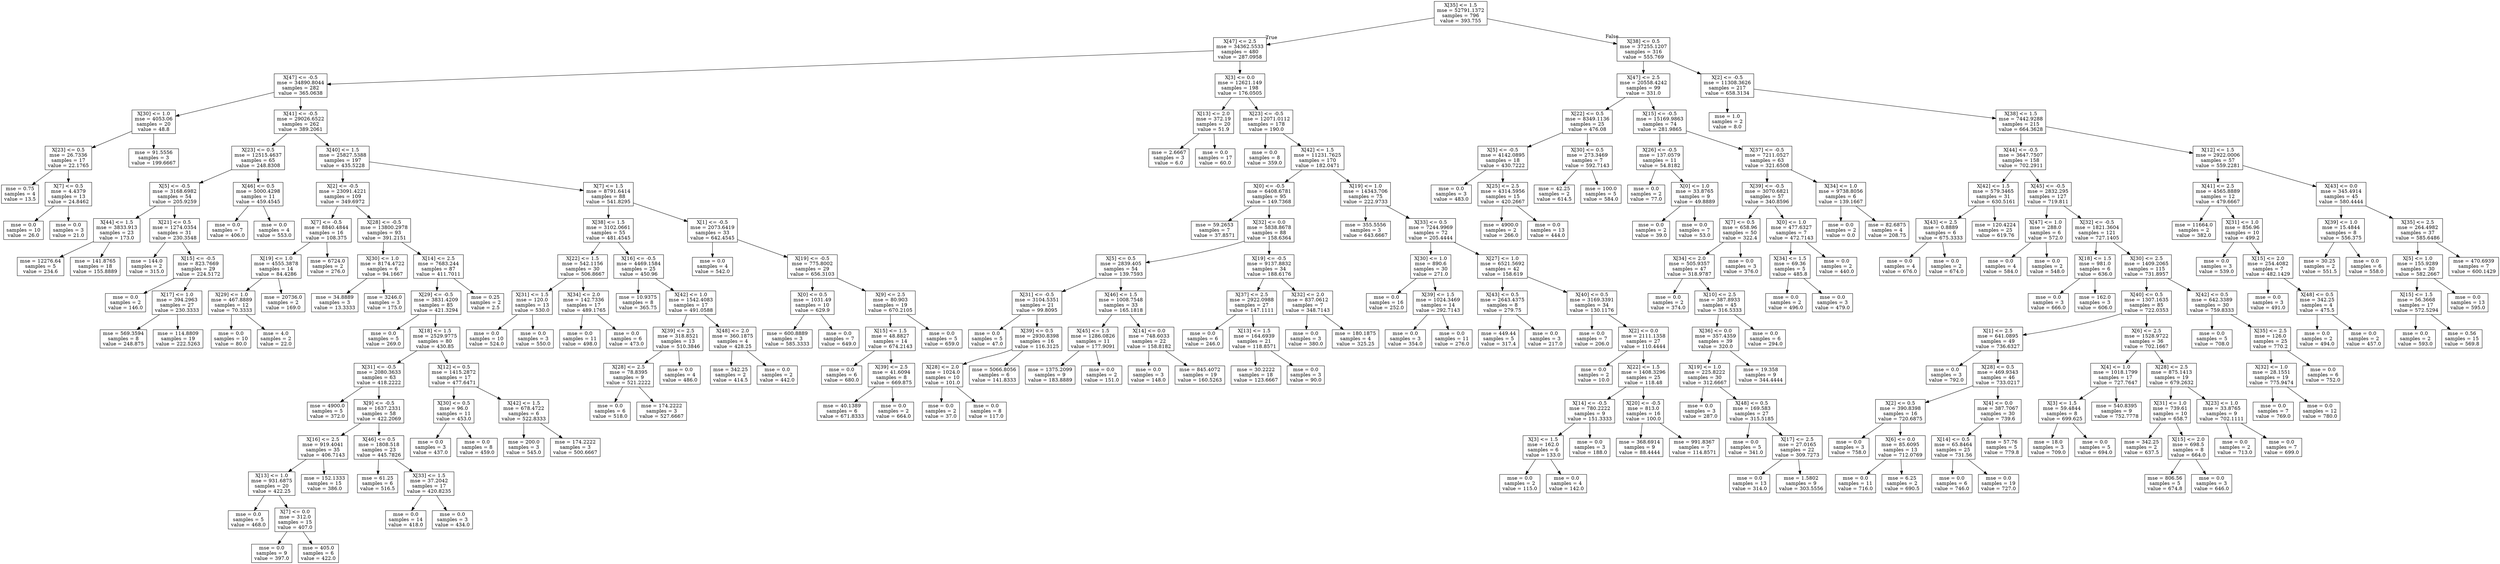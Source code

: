 digraph Tree {
node [shape=box] ;
0 [label="X[35] <= 1.5\nmse = 52791.1372\nsamples = 796\nvalue = 393.755"] ;
1 [label="X[47] <= 2.5\nmse = 34362.5533\nsamples = 480\nvalue = 287.0958"] ;
0 -> 1 [labeldistance=2.5, labelangle=45, headlabel="True"] ;
2 [label="X[47] <= -0.5\nmse = 34890.8044\nsamples = 282\nvalue = 365.0638"] ;
1 -> 2 ;
3 [label="X[30] <= 1.0\nmse = 4053.06\nsamples = 20\nvalue = 48.8"] ;
2 -> 3 ;
4 [label="X[23] <= 0.5\nmse = 26.7336\nsamples = 17\nvalue = 22.1765"] ;
3 -> 4 ;
5 [label="mse = 0.75\nsamples = 4\nvalue = 13.5"] ;
4 -> 5 ;
6 [label="X[7] <= 0.5\nmse = 4.4379\nsamples = 13\nvalue = 24.8462"] ;
4 -> 6 ;
7 [label="mse = 0.0\nsamples = 10\nvalue = 26.0"] ;
6 -> 7 ;
8 [label="mse = 0.0\nsamples = 3\nvalue = 21.0"] ;
6 -> 8 ;
9 [label="mse = 91.5556\nsamples = 3\nvalue = 199.6667"] ;
3 -> 9 ;
10 [label="X[41] <= -0.5\nmse = 29026.6522\nsamples = 262\nvalue = 389.2061"] ;
2 -> 10 ;
11 [label="X[23] <= 0.5\nmse = 12515.4637\nsamples = 65\nvalue = 248.8308"] ;
10 -> 11 ;
12 [label="X[5] <= -0.5\nmse = 3168.6982\nsamples = 54\nvalue = 205.9259"] ;
11 -> 12 ;
13 [label="X[44] <= 1.5\nmse = 3833.913\nsamples = 23\nvalue = 173.0"] ;
12 -> 13 ;
14 [label="mse = 12276.64\nsamples = 5\nvalue = 234.6"] ;
13 -> 14 ;
15 [label="mse = 141.8765\nsamples = 18\nvalue = 155.8889"] ;
13 -> 15 ;
16 [label="X[21] <= 0.5\nmse = 1274.0354\nsamples = 31\nvalue = 230.3548"] ;
12 -> 16 ;
17 [label="mse = 144.0\nsamples = 2\nvalue = 315.0"] ;
16 -> 17 ;
18 [label="X[15] <= -0.5\nmse = 823.7669\nsamples = 29\nvalue = 224.5172"] ;
16 -> 18 ;
19 [label="mse = 0.0\nsamples = 2\nvalue = 146.0"] ;
18 -> 19 ;
20 [label="X[17] <= 1.0\nmse = 394.2963\nsamples = 27\nvalue = 230.3333"] ;
18 -> 20 ;
21 [label="mse = 569.3594\nsamples = 8\nvalue = 248.875"] ;
20 -> 21 ;
22 [label="mse = 114.8809\nsamples = 19\nvalue = 222.5263"] ;
20 -> 22 ;
23 [label="X[46] <= 0.5\nmse = 5000.4298\nsamples = 11\nvalue = 459.4545"] ;
11 -> 23 ;
24 [label="mse = 0.0\nsamples = 7\nvalue = 406.0"] ;
23 -> 24 ;
25 [label="mse = 0.0\nsamples = 4\nvalue = 553.0"] ;
23 -> 25 ;
26 [label="X[40] <= 1.5\nmse = 25827.5388\nsamples = 197\nvalue = 435.5228"] ;
10 -> 26 ;
27 [label="X[2] <= -0.5\nmse = 23091.4221\nsamples = 109\nvalue = 349.6972"] ;
26 -> 27 ;
28 [label="X[7] <= -0.5\nmse = 8840.4844\nsamples = 16\nvalue = 108.375"] ;
27 -> 28 ;
29 [label="X[19] <= 1.0\nmse = 4555.3878\nsamples = 14\nvalue = 84.4286"] ;
28 -> 29 ;
30 [label="X[29] <= 1.0\nmse = 467.8889\nsamples = 12\nvalue = 70.3333"] ;
29 -> 30 ;
31 [label="mse = 0.0\nsamples = 10\nvalue = 80.0"] ;
30 -> 31 ;
32 [label="mse = 4.0\nsamples = 2\nvalue = 22.0"] ;
30 -> 32 ;
33 [label="mse = 20736.0\nsamples = 2\nvalue = 169.0"] ;
29 -> 33 ;
34 [label="mse = 6724.0\nsamples = 2\nvalue = 276.0"] ;
28 -> 34 ;
35 [label="X[28] <= -0.5\nmse = 13800.2978\nsamples = 93\nvalue = 391.2151"] ;
27 -> 35 ;
36 [label="X[30] <= 1.0\nmse = 8174.4722\nsamples = 6\nvalue = 94.1667"] ;
35 -> 36 ;
37 [label="mse = 34.8889\nsamples = 3\nvalue = 13.3333"] ;
36 -> 37 ;
38 [label="mse = 3246.0\nsamples = 3\nvalue = 175.0"] ;
36 -> 38 ;
39 [label="X[14] <= 2.5\nmse = 7683.244\nsamples = 87\nvalue = 411.7011"] ;
35 -> 39 ;
40 [label="X[29] <= -0.5\nmse = 3831.4209\nsamples = 85\nvalue = 421.3294"] ;
39 -> 40 ;
41 [label="mse = 0.0\nsamples = 5\nvalue = 269.0"] ;
40 -> 41 ;
42 [label="X[18] <= 1.5\nmse = 2529.9775\nsamples = 80\nvalue = 430.85"] ;
40 -> 42 ;
43 [label="X[31] <= -0.5\nmse = 2080.3633\nsamples = 63\nvalue = 418.2222"] ;
42 -> 43 ;
44 [label="mse = 4900.0\nsamples = 5\nvalue = 372.0"] ;
43 -> 44 ;
45 [label="X[9] <= -0.5\nmse = 1637.2331\nsamples = 58\nvalue = 422.2069"] ;
43 -> 45 ;
46 [label="X[16] <= 2.5\nmse = 919.4041\nsamples = 35\nvalue = 406.7143"] ;
45 -> 46 ;
47 [label="X[13] <= 1.0\nmse = 931.6875\nsamples = 20\nvalue = 422.25"] ;
46 -> 47 ;
48 [label="mse = 0.0\nsamples = 5\nvalue = 468.0"] ;
47 -> 48 ;
49 [label="X[7] <= 0.0\nmse = 312.0\nsamples = 15\nvalue = 407.0"] ;
47 -> 49 ;
50 [label="mse = 0.0\nsamples = 9\nvalue = 397.0"] ;
49 -> 50 ;
51 [label="mse = 405.0\nsamples = 6\nvalue = 422.0"] ;
49 -> 51 ;
52 [label="mse = 152.1333\nsamples = 15\nvalue = 386.0"] ;
46 -> 52 ;
53 [label="X[46] <= 0.5\nmse = 1808.518\nsamples = 23\nvalue = 445.7826"] ;
45 -> 53 ;
54 [label="mse = 61.25\nsamples = 6\nvalue = 516.5"] ;
53 -> 54 ;
55 [label="X[33] <= 1.5\nmse = 37.2042\nsamples = 17\nvalue = 420.8235"] ;
53 -> 55 ;
56 [label="mse = 0.0\nsamples = 14\nvalue = 418.0"] ;
55 -> 56 ;
57 [label="mse = 0.0\nsamples = 3\nvalue = 434.0"] ;
55 -> 57 ;
58 [label="X[12] <= 0.5\nmse = 1415.2872\nsamples = 17\nvalue = 477.6471"] ;
42 -> 58 ;
59 [label="X[30] <= 0.5\nmse = 96.0\nsamples = 11\nvalue = 453.0"] ;
58 -> 59 ;
60 [label="mse = 0.0\nsamples = 3\nvalue = 437.0"] ;
59 -> 60 ;
61 [label="mse = 0.0\nsamples = 8\nvalue = 459.0"] ;
59 -> 61 ;
62 [label="X[42] <= 1.5\nmse = 678.4722\nsamples = 6\nvalue = 522.8333"] ;
58 -> 62 ;
63 [label="mse = 200.0\nsamples = 3\nvalue = 545.0"] ;
62 -> 63 ;
64 [label="mse = 174.2222\nsamples = 3\nvalue = 500.6667"] ;
62 -> 64 ;
65 [label="mse = 0.25\nsamples = 2\nvalue = 2.5"] ;
39 -> 65 ;
66 [label="X[7] <= 1.5\nmse = 8791.6414\nsamples = 88\nvalue = 541.8295"] ;
26 -> 66 ;
67 [label="X[38] <= 1.5\nmse = 3102.0661\nsamples = 55\nvalue = 481.4545"] ;
66 -> 67 ;
68 [label="X[22] <= 1.5\nmse = 542.1156\nsamples = 30\nvalue = 506.8667"] ;
67 -> 68 ;
69 [label="X[31] <= 1.5\nmse = 120.0\nsamples = 13\nvalue = 530.0"] ;
68 -> 69 ;
70 [label="mse = 0.0\nsamples = 10\nvalue = 524.0"] ;
69 -> 70 ;
71 [label="mse = 0.0\nsamples = 3\nvalue = 550.0"] ;
69 -> 71 ;
72 [label="X[34] <= 2.0\nmse = 142.7336\nsamples = 17\nvalue = 489.1765"] ;
68 -> 72 ;
73 [label="mse = 0.0\nsamples = 11\nvalue = 498.0"] ;
72 -> 73 ;
74 [label="mse = 0.0\nsamples = 6\nvalue = 473.0"] ;
72 -> 74 ;
75 [label="X[16] <= -0.5\nmse = 4469.1584\nsamples = 25\nvalue = 450.96"] ;
67 -> 75 ;
76 [label="mse = 10.9375\nsamples = 8\nvalue = 365.75"] ;
75 -> 76 ;
77 [label="X[42] <= 1.0\nmse = 1542.4083\nsamples = 17\nvalue = 491.0588"] ;
75 -> 77 ;
78 [label="X[39] <= 2.5\nmse = 318.8521\nsamples = 13\nvalue = 510.3846"] ;
77 -> 78 ;
79 [label="X[28] <= 2.5\nmse = 78.8395\nsamples = 9\nvalue = 521.2222"] ;
78 -> 79 ;
80 [label="mse = 0.0\nsamples = 6\nvalue = 518.0"] ;
79 -> 80 ;
81 [label="mse = 174.2222\nsamples = 3\nvalue = 527.6667"] ;
79 -> 81 ;
82 [label="mse = 0.0\nsamples = 4\nvalue = 486.0"] ;
78 -> 82 ;
83 [label="X[48] <= 2.0\nmse = 360.1875\nsamples = 4\nvalue = 428.25"] ;
77 -> 83 ;
84 [label="mse = 342.25\nsamples = 2\nvalue = 414.5"] ;
83 -> 84 ;
85 [label="mse = 0.0\nsamples = 2\nvalue = 442.0"] ;
83 -> 85 ;
86 [label="X[1] <= -0.5\nmse = 2073.6419\nsamples = 33\nvalue = 642.4545"] ;
66 -> 86 ;
87 [label="mse = 0.0\nsamples = 4\nvalue = 542.0"] ;
86 -> 87 ;
88 [label="X[19] <= -0.5\nmse = 775.8002\nsamples = 29\nvalue = 656.3103"] ;
86 -> 88 ;
89 [label="X[0] <= 0.5\nmse = 1031.49\nsamples = 10\nvalue = 629.9"] ;
88 -> 89 ;
90 [label="mse = 600.8889\nsamples = 3\nvalue = 585.3333"] ;
89 -> 90 ;
91 [label="mse = 0.0\nsamples = 7\nvalue = 649.0"] ;
89 -> 91 ;
92 [label="X[9] <= 2.5\nmse = 80.903\nsamples = 19\nvalue = 670.2105"] ;
88 -> 92 ;
93 [label="X[15] <= 1.5\nmse = 48.8827\nsamples = 14\nvalue = 674.2143"] ;
92 -> 93 ;
94 [label="mse = 0.0\nsamples = 6\nvalue = 680.0"] ;
93 -> 94 ;
95 [label="X[39] <= 2.5\nmse = 41.6094\nsamples = 8\nvalue = 669.875"] ;
93 -> 95 ;
96 [label="mse = 40.1389\nsamples = 6\nvalue = 671.8333"] ;
95 -> 96 ;
97 [label="mse = 0.0\nsamples = 2\nvalue = 664.0"] ;
95 -> 97 ;
98 [label="mse = 0.0\nsamples = 5\nvalue = 659.0"] ;
92 -> 98 ;
99 [label="X[3] <= 0.0\nmse = 12621.149\nsamples = 198\nvalue = 176.0505"] ;
1 -> 99 ;
100 [label="X[13] <= 2.0\nmse = 372.19\nsamples = 20\nvalue = 51.9"] ;
99 -> 100 ;
101 [label="mse = 2.6667\nsamples = 3\nvalue = 6.0"] ;
100 -> 101 ;
102 [label="mse = 0.0\nsamples = 17\nvalue = 60.0"] ;
100 -> 102 ;
103 [label="X[23] <= -0.5\nmse = 12071.0112\nsamples = 178\nvalue = 190.0"] ;
99 -> 103 ;
104 [label="mse = 0.0\nsamples = 8\nvalue = 359.0"] ;
103 -> 104 ;
105 [label="X[42] <= 1.5\nmse = 11231.7625\nsamples = 170\nvalue = 182.0471"] ;
103 -> 105 ;
106 [label="X[0] <= -0.5\nmse = 6408.6781\nsamples = 95\nvalue = 149.7368"] ;
105 -> 106 ;
107 [label="mse = 59.2653\nsamples = 7\nvalue = 37.8571"] ;
106 -> 107 ;
108 [label="X[32] <= 0.0\nmse = 5838.8678\nsamples = 88\nvalue = 158.6364"] ;
106 -> 108 ;
109 [label="X[5] <= 0.5\nmse = 2839.405\nsamples = 54\nvalue = 139.7593"] ;
108 -> 109 ;
110 [label="X[31] <= -0.5\nmse = 3104.5351\nsamples = 21\nvalue = 99.8095"] ;
109 -> 110 ;
111 [label="mse = 0.0\nsamples = 5\nvalue = 47.0"] ;
110 -> 111 ;
112 [label="X[39] <= 0.5\nmse = 2930.8398\nsamples = 16\nvalue = 116.3125"] ;
110 -> 112 ;
113 [label="X[28] <= 2.0\nmse = 1024.0\nsamples = 10\nvalue = 101.0"] ;
112 -> 113 ;
114 [label="mse = 0.0\nsamples = 2\nvalue = 37.0"] ;
113 -> 114 ;
115 [label="mse = 0.0\nsamples = 8\nvalue = 117.0"] ;
113 -> 115 ;
116 [label="mse = 5066.8056\nsamples = 6\nvalue = 141.8333"] ;
112 -> 116 ;
117 [label="X[46] <= 1.5\nmse = 1008.7548\nsamples = 33\nvalue = 165.1818"] ;
109 -> 117 ;
118 [label="X[45] <= 1.5\nmse = 1286.0826\nsamples = 11\nvalue = 177.9091"] ;
117 -> 118 ;
119 [label="mse = 1375.2099\nsamples = 9\nvalue = 183.8889"] ;
118 -> 119 ;
120 [label="mse = 0.0\nsamples = 2\nvalue = 151.0"] ;
118 -> 120 ;
121 [label="X[14] <= 0.0\nmse = 748.6033\nsamples = 22\nvalue = 158.8182"] ;
117 -> 121 ;
122 [label="mse = 0.0\nsamples = 3\nvalue = 148.0"] ;
121 -> 122 ;
123 [label="mse = 845.4072\nsamples = 19\nvalue = 160.5263"] ;
121 -> 123 ;
124 [label="X[19] <= -0.5\nmse = 9137.8832\nsamples = 34\nvalue = 188.6176"] ;
108 -> 124 ;
125 [label="X[37] <= 2.5\nmse = 2922.0988\nsamples = 27\nvalue = 147.1111"] ;
124 -> 125 ;
126 [label="mse = 0.0\nsamples = 6\nvalue = 246.0"] ;
125 -> 126 ;
127 [label="X[13] <= 1.5\nmse = 164.6939\nsamples = 21\nvalue = 118.8571"] ;
125 -> 127 ;
128 [label="mse = 30.2222\nsamples = 18\nvalue = 123.6667"] ;
127 -> 128 ;
129 [label="mse = 0.0\nsamples = 3\nvalue = 90.0"] ;
127 -> 129 ;
130 [label="X[32] <= 2.0\nmse = 837.0612\nsamples = 7\nvalue = 348.7143"] ;
124 -> 130 ;
131 [label="mse = 0.0\nsamples = 3\nvalue = 380.0"] ;
130 -> 131 ;
132 [label="mse = 180.1875\nsamples = 4\nvalue = 325.25"] ;
130 -> 132 ;
133 [label="X[19] <= 1.0\nmse = 14343.706\nsamples = 75\nvalue = 222.9733"] ;
105 -> 133 ;
134 [label="mse = 355.5556\nsamples = 3\nvalue = 643.6667"] ;
133 -> 134 ;
135 [label="X[33] <= 0.5\nmse = 7244.9969\nsamples = 72\nvalue = 205.4444"] ;
133 -> 135 ;
136 [label="X[30] <= 1.0\nmse = 890.6\nsamples = 30\nvalue = 271.0"] ;
135 -> 136 ;
137 [label="mse = 0.0\nsamples = 16\nvalue = 252.0"] ;
136 -> 137 ;
138 [label="X[39] <= 1.5\nmse = 1024.3469\nsamples = 14\nvalue = 292.7143"] ;
136 -> 138 ;
139 [label="mse = 0.0\nsamples = 3\nvalue = 354.0"] ;
138 -> 139 ;
140 [label="mse = 0.0\nsamples = 11\nvalue = 276.0"] ;
138 -> 140 ;
141 [label="X[27] <= 1.0\nmse = 6521.5692\nsamples = 42\nvalue = 158.619"] ;
135 -> 141 ;
142 [label="X[43] <= 0.5\nmse = 2643.4375\nsamples = 8\nvalue = 279.75"] ;
141 -> 142 ;
143 [label="mse = 449.44\nsamples = 5\nvalue = 317.4"] ;
142 -> 143 ;
144 [label="mse = 0.0\nsamples = 3\nvalue = 217.0"] ;
142 -> 144 ;
145 [label="X[40] <= 0.5\nmse = 3169.3391\nsamples = 34\nvalue = 130.1176"] ;
141 -> 145 ;
146 [label="mse = 0.0\nsamples = 7\nvalue = 206.0"] ;
145 -> 146 ;
147 [label="X[2] <= 0.0\nmse = 2111.1358\nsamples = 27\nvalue = 110.4444"] ;
145 -> 147 ;
148 [label="mse = 0.0\nsamples = 2\nvalue = 10.0"] ;
147 -> 148 ;
149 [label="X[22] <= 1.5\nmse = 1408.3296\nsamples = 25\nvalue = 118.48"] ;
147 -> 149 ;
150 [label="X[14] <= -0.5\nmse = 780.2222\nsamples = 9\nvalue = 151.3333"] ;
149 -> 150 ;
151 [label="X[3] <= 1.5\nmse = 162.0\nsamples = 6\nvalue = 133.0"] ;
150 -> 151 ;
152 [label="mse = 0.0\nsamples = 2\nvalue = 115.0"] ;
151 -> 152 ;
153 [label="mse = 0.0\nsamples = 4\nvalue = 142.0"] ;
151 -> 153 ;
154 [label="mse = 0.0\nsamples = 3\nvalue = 188.0"] ;
150 -> 154 ;
155 [label="X[20] <= -0.5\nmse = 813.0\nsamples = 16\nvalue = 100.0"] ;
149 -> 155 ;
156 [label="mse = 368.6914\nsamples = 9\nvalue = 88.4444"] ;
155 -> 156 ;
157 [label="mse = 991.8367\nsamples = 7\nvalue = 114.8571"] ;
155 -> 157 ;
158 [label="X[38] <= 0.5\nmse = 37255.1207\nsamples = 316\nvalue = 555.769"] ;
0 -> 158 [labeldistance=2.5, labelangle=-45, headlabel="False"] ;
159 [label="X[47] <= 2.5\nmse = 20558.4242\nsamples = 99\nvalue = 331.0"] ;
158 -> 159 ;
160 [label="X[22] <= 0.5\nmse = 8349.1136\nsamples = 25\nvalue = 476.08"] ;
159 -> 160 ;
161 [label="X[5] <= -0.5\nmse = 4142.0895\nsamples = 18\nvalue = 430.7222"] ;
160 -> 161 ;
162 [label="mse = 0.0\nsamples = 3\nvalue = 483.0"] ;
161 -> 162 ;
163 [label="X[25] <= 2.5\nmse = 4314.5956\nsamples = 15\nvalue = 420.2667"] ;
161 -> 163 ;
164 [label="mse = 4900.0\nsamples = 2\nvalue = 266.0"] ;
163 -> 164 ;
165 [label="mse = 0.0\nsamples = 13\nvalue = 444.0"] ;
163 -> 165 ;
166 [label="X[30] <= 0.5\nmse = 273.3469\nsamples = 7\nvalue = 592.7143"] ;
160 -> 166 ;
167 [label="mse = 42.25\nsamples = 2\nvalue = 614.5"] ;
166 -> 167 ;
168 [label="mse = 100.0\nsamples = 5\nvalue = 584.0"] ;
166 -> 168 ;
169 [label="X[15] <= -0.5\nmse = 15169.9863\nsamples = 74\nvalue = 281.9865"] ;
159 -> 169 ;
170 [label="X[26] <= -0.5\nmse = 137.0579\nsamples = 11\nvalue = 54.8182"] ;
169 -> 170 ;
171 [label="mse = 0.0\nsamples = 2\nvalue = 77.0"] ;
170 -> 171 ;
172 [label="X[0] <= 1.0\nmse = 33.8765\nsamples = 9\nvalue = 49.8889"] ;
170 -> 172 ;
173 [label="mse = 0.0\nsamples = 2\nvalue = 39.0"] ;
172 -> 173 ;
174 [label="mse = 0.0\nsamples = 7\nvalue = 53.0"] ;
172 -> 174 ;
175 [label="X[37] <= -0.5\nmse = 7211.0527\nsamples = 63\nvalue = 321.6508"] ;
169 -> 175 ;
176 [label="X[39] <= -0.5\nmse = 3070.6821\nsamples = 57\nvalue = 340.8596"] ;
175 -> 176 ;
177 [label="X[7] <= 0.5\nmse = 658.96\nsamples = 50\nvalue = 322.4"] ;
176 -> 177 ;
178 [label="X[34] <= 2.0\nmse = 505.9357\nsamples = 47\nvalue = 318.9787"] ;
177 -> 178 ;
179 [label="mse = 0.0\nsamples = 2\nvalue = 374.0"] ;
178 -> 179 ;
180 [label="X[10] <= 2.5\nmse = 387.8933\nsamples = 45\nvalue = 316.5333"] ;
178 -> 180 ;
181 [label="X[36] <= 0.0\nmse = 357.4359\nsamples = 39\nvalue = 320.0"] ;
180 -> 181 ;
182 [label="X[19] <= 1.0\nmse = 225.8222\nsamples = 30\nvalue = 312.6667"] ;
181 -> 182 ;
183 [label="mse = 0.0\nsamples = 3\nvalue = 287.0"] ;
182 -> 183 ;
184 [label="X[48] <= 0.5\nmse = 169.583\nsamples = 27\nvalue = 315.5185"] ;
182 -> 184 ;
185 [label="mse = 0.0\nsamples = 5\nvalue = 341.0"] ;
184 -> 185 ;
186 [label="X[17] <= 2.5\nmse = 27.0165\nsamples = 22\nvalue = 309.7273"] ;
184 -> 186 ;
187 [label="mse = 0.0\nsamples = 13\nvalue = 314.0"] ;
186 -> 187 ;
188 [label="mse = 1.5802\nsamples = 9\nvalue = 303.5556"] ;
186 -> 188 ;
189 [label="mse = 19.358\nsamples = 9\nvalue = 344.4444"] ;
181 -> 189 ;
190 [label="mse = 0.0\nsamples = 6\nvalue = 294.0"] ;
180 -> 190 ;
191 [label="mse = 0.0\nsamples = 3\nvalue = 376.0"] ;
177 -> 191 ;
192 [label="X[0] <= 1.0\nmse = 477.6327\nsamples = 7\nvalue = 472.7143"] ;
176 -> 192 ;
193 [label="X[34] <= 1.5\nmse = 69.36\nsamples = 5\nvalue = 485.8"] ;
192 -> 193 ;
194 [label="mse = 0.0\nsamples = 2\nvalue = 496.0"] ;
193 -> 194 ;
195 [label="mse = 0.0\nsamples = 3\nvalue = 479.0"] ;
193 -> 195 ;
196 [label="mse = 0.0\nsamples = 2\nvalue = 440.0"] ;
192 -> 196 ;
197 [label="X[34] <= 1.0\nmse = 9738.8056\nsamples = 6\nvalue = 139.1667"] ;
175 -> 197 ;
198 [label="mse = 0.0\nsamples = 2\nvalue = 0.0"] ;
197 -> 198 ;
199 [label="mse = 82.6875\nsamples = 4\nvalue = 208.75"] ;
197 -> 199 ;
200 [label="X[2] <= -0.5\nmse = 11308.3626\nsamples = 217\nvalue = 658.3134"] ;
158 -> 200 ;
201 [label="mse = 1.0\nsamples = 2\nvalue = 8.0"] ;
200 -> 201 ;
202 [label="X[38] <= 1.5\nmse = 7442.9288\nsamples = 215\nvalue = 664.3628"] ;
200 -> 202 ;
203 [label="X[44] <= -0.5\nmse = 3647.7507\nsamples = 158\nvalue = 702.2911"] ;
202 -> 203 ;
204 [label="X[42] <= 1.5\nmse = 579.3465\nsamples = 31\nvalue = 630.5161"] ;
203 -> 204 ;
205 [label="X[43] <= 2.5\nmse = 0.8889\nsamples = 6\nvalue = 675.3333"] ;
204 -> 205 ;
206 [label="mse = 0.0\nsamples = 4\nvalue = 676.0"] ;
205 -> 206 ;
207 [label="mse = 0.0\nsamples = 2\nvalue = 674.0"] ;
205 -> 207 ;
208 [label="mse = 120.4224\nsamples = 25\nvalue = 619.76"] ;
204 -> 208 ;
209 [label="X[45] <= -0.5\nmse = 2832.295\nsamples = 127\nvalue = 719.811"] ;
203 -> 209 ;
210 [label="X[47] <= 1.0\nmse = 288.0\nsamples = 6\nvalue = 572.0"] ;
209 -> 210 ;
211 [label="mse = 0.0\nsamples = 4\nvalue = 584.0"] ;
210 -> 211 ;
212 [label="mse = 0.0\nsamples = 2\nvalue = 548.0"] ;
210 -> 212 ;
213 [label="X[32] <= -0.5\nmse = 1821.3604\nsamples = 121\nvalue = 727.1405"] ;
209 -> 213 ;
214 [label="X[18] <= 1.5\nmse = 981.0\nsamples = 6\nvalue = 636.0"] ;
213 -> 214 ;
215 [label="mse = 0.0\nsamples = 3\nvalue = 666.0"] ;
214 -> 215 ;
216 [label="mse = 162.0\nsamples = 3\nvalue = 606.0"] ;
214 -> 216 ;
217 [label="X[30] <= 2.5\nmse = 1409.2065\nsamples = 115\nvalue = 731.8957"] ;
213 -> 217 ;
218 [label="X[40] <= 0.5\nmse = 1307.1635\nsamples = 85\nvalue = 722.0353"] ;
217 -> 218 ;
219 [label="X[1] <= 2.5\nmse = 641.0895\nsamples = 49\nvalue = 736.6327"] ;
218 -> 219 ;
220 [label="mse = 0.0\nsamples = 3\nvalue = 792.0"] ;
219 -> 220 ;
221 [label="X[28] <= 0.5\nmse = 469.9343\nsamples = 46\nvalue = 733.0217"] ;
219 -> 221 ;
222 [label="X[2] <= 0.5\nmse = 390.8398\nsamples = 16\nvalue = 720.6875"] ;
221 -> 222 ;
223 [label="mse = 0.0\nsamples = 3\nvalue = 758.0"] ;
222 -> 223 ;
224 [label="X[6] <= 0.0\nmse = 85.6095\nsamples = 13\nvalue = 712.0769"] ;
222 -> 224 ;
225 [label="mse = 0.0\nsamples = 11\nvalue = 716.0"] ;
224 -> 225 ;
226 [label="mse = 6.25\nsamples = 2\nvalue = 690.5"] ;
224 -> 226 ;
227 [label="X[4] <= 0.0\nmse = 387.7067\nsamples = 30\nvalue = 739.6"] ;
221 -> 227 ;
228 [label="X[14] <= 0.5\nmse = 65.8464\nsamples = 25\nvalue = 731.56"] ;
227 -> 228 ;
229 [label="mse = 0.0\nsamples = 6\nvalue = 746.0"] ;
228 -> 229 ;
230 [label="mse = 0.0\nsamples = 19\nvalue = 727.0"] ;
228 -> 230 ;
231 [label="mse = 57.76\nsamples = 5\nvalue = 779.8"] ;
227 -> 231 ;
232 [label="X[6] <= 2.5\nmse = 1528.9722\nsamples = 36\nvalue = 702.1667"] ;
218 -> 232 ;
233 [label="X[4] <= 1.0\nmse = 1018.1799\nsamples = 17\nvalue = 727.7647"] ;
232 -> 233 ;
234 [label="X[3] <= 1.5\nmse = 59.4844\nsamples = 8\nvalue = 699.625"] ;
233 -> 234 ;
235 [label="mse = 18.0\nsamples = 3\nvalue = 709.0"] ;
234 -> 235 ;
236 [label="mse = 0.0\nsamples = 5\nvalue = 694.0"] ;
234 -> 236 ;
237 [label="mse = 540.8395\nsamples = 9\nvalue = 752.7778"] ;
233 -> 237 ;
238 [label="X[28] <= 2.5\nmse = 875.1413\nsamples = 19\nvalue = 679.2632"] ;
232 -> 238 ;
239 [label="X[31] <= 1.0\nmse = 739.61\nsamples = 10\nvalue = 658.7"] ;
238 -> 239 ;
240 [label="mse = 342.25\nsamples = 2\nvalue = 637.5"] ;
239 -> 240 ;
241 [label="X[15] <= 2.0\nmse = 698.5\nsamples = 8\nvalue = 664.0"] ;
239 -> 241 ;
242 [label="mse = 806.56\nsamples = 5\nvalue = 674.8"] ;
241 -> 242 ;
243 [label="mse = 0.0\nsamples = 3\nvalue = 646.0"] ;
241 -> 243 ;
244 [label="X[23] <= 1.0\nmse = 33.8765\nsamples = 9\nvalue = 702.1111"] ;
238 -> 244 ;
245 [label="mse = 0.0\nsamples = 2\nvalue = 713.0"] ;
244 -> 245 ;
246 [label="mse = 0.0\nsamples = 7\nvalue = 699.0"] ;
244 -> 246 ;
247 [label="X[42] <= 0.5\nmse = 642.3389\nsamples = 30\nvalue = 759.8333"] ;
217 -> 247 ;
248 [label="mse = 0.0\nsamples = 5\nvalue = 708.0"] ;
247 -> 248 ;
249 [label="X[35] <= 2.5\nmse = 126.0\nsamples = 25\nvalue = 770.2"] ;
247 -> 249 ;
250 [label="X[32] <= 1.0\nmse = 28.1551\nsamples = 19\nvalue = 775.9474"] ;
249 -> 250 ;
251 [label="mse = 0.0\nsamples = 7\nvalue = 769.0"] ;
250 -> 251 ;
252 [label="mse = 0.0\nsamples = 12\nvalue = 780.0"] ;
250 -> 252 ;
253 [label="mse = 0.0\nsamples = 6\nvalue = 752.0"] ;
249 -> 253 ;
254 [label="X[12] <= 1.5\nmse = 2922.0006\nsamples = 57\nvalue = 559.2281"] ;
202 -> 254 ;
255 [label="X[41] <= 2.5\nmse = 4565.8889\nsamples = 12\nvalue = 479.6667"] ;
254 -> 255 ;
256 [label="mse = 11664.0\nsamples = 2\nvalue = 382.0"] ;
255 -> 256 ;
257 [label="X[31] <= 1.0\nmse = 856.96\nsamples = 10\nvalue = 499.2"] ;
255 -> 257 ;
258 [label="mse = 0.0\nsamples = 3\nvalue = 539.0"] ;
257 -> 258 ;
259 [label="X[15] <= 2.0\nmse = 254.4082\nsamples = 7\nvalue = 482.1429"] ;
257 -> 259 ;
260 [label="mse = 0.0\nsamples = 3\nvalue = 491.0"] ;
259 -> 260 ;
261 [label="X[48] <= 0.5\nmse = 342.25\nsamples = 4\nvalue = 475.5"] ;
259 -> 261 ;
262 [label="mse = 0.0\nsamples = 2\nvalue = 494.0"] ;
261 -> 262 ;
263 [label="mse = 0.0\nsamples = 2\nvalue = 457.0"] ;
261 -> 263 ;
264 [label="X[43] <= 0.0\nmse = 345.4914\nsamples = 45\nvalue = 580.4444"] ;
254 -> 264 ;
265 [label="X[39] <= 1.0\nmse = 15.4844\nsamples = 8\nvalue = 556.375"] ;
264 -> 265 ;
266 [label="mse = 30.25\nsamples = 2\nvalue = 551.5"] ;
265 -> 266 ;
267 [label="mse = 0.0\nsamples = 6\nvalue = 558.0"] ;
265 -> 267 ;
268 [label="X[35] <= 2.5\nmse = 264.4982\nsamples = 37\nvalue = 585.6486"] ;
264 -> 268 ;
269 [label="X[5] <= 1.0\nmse = 155.9289\nsamples = 30\nvalue = 582.2667"] ;
268 -> 269 ;
270 [label="X[15] <= 1.5\nmse = 56.3668\nsamples = 17\nvalue = 572.5294"] ;
269 -> 270 ;
271 [label="mse = 0.0\nsamples = 2\nvalue = 593.0"] ;
270 -> 271 ;
272 [label="mse = 0.56\nsamples = 15\nvalue = 569.8"] ;
270 -> 272 ;
273 [label="mse = 0.0\nsamples = 13\nvalue = 595.0"] ;
269 -> 273 ;
274 [label="mse = 470.6939\nsamples = 7\nvalue = 600.1429"] ;
268 -> 274 ;
}